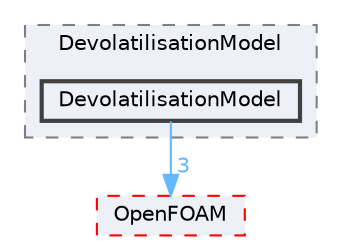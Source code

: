 digraph "src/lagrangian/intermediate/submodels/ReactingMultiphase/DevolatilisationModel/DevolatilisationModel"
{
 // LATEX_PDF_SIZE
  bgcolor="transparent";
  edge [fontname=Helvetica,fontsize=10,labelfontname=Helvetica,labelfontsize=10];
  node [fontname=Helvetica,fontsize=10,shape=box,height=0.2,width=0.4];
  compound=true
  subgraph clusterdir_db9260c5dad72bb471696c19b33384c3 {
    graph [ bgcolor="#edf0f7", pencolor="grey50", label="DevolatilisationModel", fontname=Helvetica,fontsize=10 style="filled,dashed", URL="dir_db9260c5dad72bb471696c19b33384c3.html",tooltip=""]
  dir_ba962fd0f49b48dcd886f8615b357642 [label="DevolatilisationModel", fillcolor="#edf0f7", color="grey25", style="filled,bold", URL="dir_ba962fd0f49b48dcd886f8615b357642.html",tooltip=""];
  }
  dir_c5473ff19b20e6ec4dfe5c310b3778a8 [label="OpenFOAM", fillcolor="#edf0f7", color="red", style="filled,dashed", URL="dir_c5473ff19b20e6ec4dfe5c310b3778a8.html",tooltip=""];
  dir_ba962fd0f49b48dcd886f8615b357642->dir_c5473ff19b20e6ec4dfe5c310b3778a8 [headlabel="3", labeldistance=1.5 headhref="dir_000903_002695.html" href="dir_000903_002695.html" color="steelblue1" fontcolor="steelblue1"];
}
